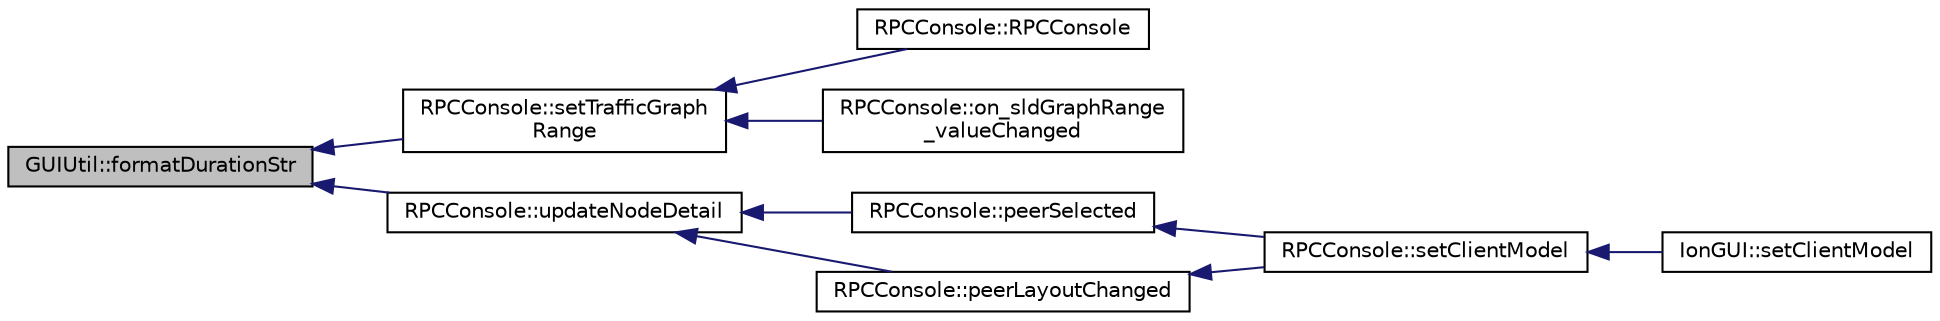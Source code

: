 digraph "GUIUtil::formatDurationStr"
{
  edge [fontname="Helvetica",fontsize="10",labelfontname="Helvetica",labelfontsize="10"];
  node [fontname="Helvetica",fontsize="10",shape=record];
  rankdir="LR";
  Node92 [label="GUIUtil::formatDurationStr",height=0.2,width=0.4,color="black", fillcolor="grey75", style="filled", fontcolor="black"];
  Node92 -> Node93 [dir="back",color="midnightblue",fontsize="10",style="solid",fontname="Helvetica"];
  Node93 [label="RPCConsole::setTrafficGraph\lRange",height=0.2,width=0.4,color="black", fillcolor="white", style="filled",URL="$d7/de8/class_r_p_c_console.html#a465807980e78650ce2238a298bab4400"];
  Node93 -> Node94 [dir="back",color="midnightblue",fontsize="10",style="solid",fontname="Helvetica"];
  Node94 [label="RPCConsole::RPCConsole",height=0.2,width=0.4,color="black", fillcolor="white", style="filled",URL="$d7/de8/class_r_p_c_console.html#aeac546e68f8c2cafa79a0294dd78f2ad"];
  Node93 -> Node95 [dir="back",color="midnightblue",fontsize="10",style="solid",fontname="Helvetica"];
  Node95 [label="RPCConsole::on_sldGraphRange\l_valueChanged",height=0.2,width=0.4,color="black", fillcolor="white", style="filled",URL="$d7/de8/class_r_p_c_console.html#a9eab099b48f3135fb4a98591fd48e88b",tooltip="change the time range of the network traffic graph "];
  Node92 -> Node96 [dir="back",color="midnightblue",fontsize="10",style="solid",fontname="Helvetica"];
  Node96 [label="RPCConsole::updateNodeDetail",height=0.2,width=0.4,color="black", fillcolor="white", style="filled",URL="$d7/de8/class_r_p_c_console.html#a0bd7e2be4a07bcf4f8b20eb1881dacbb",tooltip="show detailed information on ui about selected node "];
  Node96 -> Node97 [dir="back",color="midnightblue",fontsize="10",style="solid",fontname="Helvetica"];
  Node97 [label="RPCConsole::peerSelected",height=0.2,width=0.4,color="black", fillcolor="white", style="filled",URL="$d7/de8/class_r_p_c_console.html#a2487fa6a90cddcbb17ae4bb13ecc5359",tooltip="Handle selection of peer in peers list. "];
  Node97 -> Node98 [dir="back",color="midnightblue",fontsize="10",style="solid",fontname="Helvetica"];
  Node98 [label="RPCConsole::setClientModel",height=0.2,width=0.4,color="black", fillcolor="white", style="filled",URL="$d7/de8/class_r_p_c_console.html#a355349a33664a07628e9ca22a60f5fa7"];
  Node98 -> Node99 [dir="back",color="midnightblue",fontsize="10",style="solid",fontname="Helvetica"];
  Node99 [label="IonGUI::setClientModel",height=0.2,width=0.4,color="black", fillcolor="white", style="filled",URL="$dc/d0b/class_ion_g_u_i.html#aee0c583c834ce4f4c598c29db83b0680",tooltip="Set the client model. "];
  Node96 -> Node100 [dir="back",color="midnightblue",fontsize="10",style="solid",fontname="Helvetica"];
  Node100 [label="RPCConsole::peerLayoutChanged",height=0.2,width=0.4,color="black", fillcolor="white", style="filled",URL="$d7/de8/class_r_p_c_console.html#af952ebc6484c8f7d1262fa0bceed41bf",tooltip="Handle updated peer information. "];
  Node100 -> Node98 [dir="back",color="midnightblue",fontsize="10",style="solid",fontname="Helvetica"];
}
